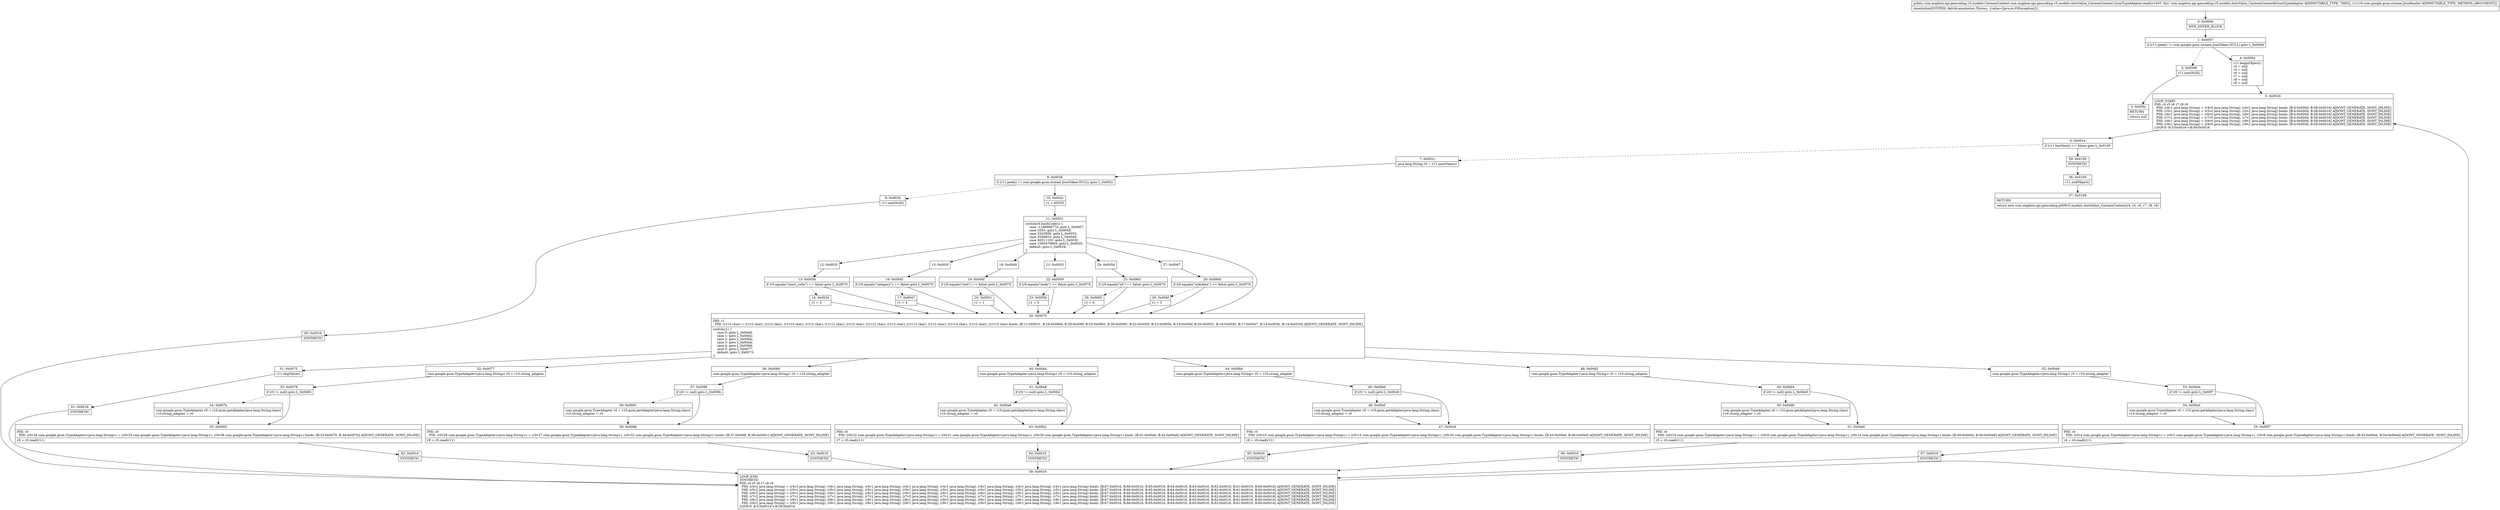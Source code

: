 digraph "CFG forcom.mapbox.api.geocoding.v5.models.AutoValue_CarmenContext.GsonTypeAdapter.read(Lcom\/google\/gson\/stream\/JsonReader;)Lcom\/mapbox\/api\/geocoding\/v5\/models\/CarmenContext;" {
Node_0 [shape=record,label="{0\:\ 0x0000|MTH_ENTER_BLOCK\l}"];
Node_1 [shape=record,label="{1\:\ 0x0007|if (r11.peek() != com.google.gson.stream.JsonToken.NULL) goto L_0x000d\l}"];
Node_2 [shape=record,label="{2\:\ 0x0009|r11.nextNull()\l}"];
Node_3 [shape=record,label="{3\:\ 0x000c|RETURN\l|return null\l}"];
Node_4 [shape=record,label="{4\:\ 0x000d|r11.beginObject()\lr4 = null\lr5 = null\lr6 = null\lr7 = null\lr8 = null\lr9 = null\l}"];
Node_5 [shape=record,label="{5\:\ 0x0016|LOOP_START\lPHI: r4 r5 r6 r7 r8 r9 \l  PHI: (r4v1 java.lang.String) = (r4v0 java.lang.String), (r4v2 java.lang.String) binds: [B:4:0x000d, B:58:0x0016] A[DONT_GENERATE, DONT_INLINE]\l  PHI: (r5v1 java.lang.String) = (r5v0 java.lang.String), (r5v2 java.lang.String) binds: [B:4:0x000d, B:58:0x0016] A[DONT_GENERATE, DONT_INLINE]\l  PHI: (r6v1 java.lang.String) = (r6v0 java.lang.String), (r6v2 java.lang.String) binds: [B:4:0x000d, B:58:0x0016] A[DONT_GENERATE, DONT_INLINE]\l  PHI: (r7v1 java.lang.String) = (r7v0 java.lang.String), (r7v2 java.lang.String) binds: [B:4:0x000d, B:58:0x0016] A[DONT_GENERATE, DONT_INLINE]\l  PHI: (r8v1 java.lang.String) = (r8v0 java.lang.String), (r8v2 java.lang.String) binds: [B:4:0x000d, B:58:0x0016] A[DONT_GENERATE, DONT_INLINE]\l  PHI: (r9v1 java.lang.String) = (r9v0 java.lang.String), (r9v2 java.lang.String) binds: [B:4:0x000d, B:58:0x0016] A[DONT_GENERATE, DONT_INLINE]\lLOOP:0: B:5:0x0016\-\>B:58:0x0016\l}"];
Node_6 [shape=record,label="{6\:\ 0x001a|if (r11.hasNext() == false) goto L_0x0100\l}"];
Node_7 [shape=record,label="{7\:\ 0x001c|java.lang.String r0 = r11.nextName()\l}"];
Node_8 [shape=record,label="{8\:\ 0x0026|if (r11.peek() != com.google.gson.stream.JsonToken.NULL) goto L_0x002c\l}"];
Node_9 [shape=record,label="{9\:\ 0x0028|r11.nextNull()\l}"];
Node_10 [shape=record,label="{10\:\ 0x002c|r1 = 65535\l}"];
Node_11 [shape=record,label="{11\:\ 0x0031|switch(r0.hashCode()) \{\l    case \-1196996774: goto L_0x0067;\l    case 3355: goto L_0x005d;\l    case 3343858: goto L_0x0053;\l    case 3556653: goto L_0x0049;\l    case 50511102: goto L_0x003f;\l    case 1565478864: goto L_0x0035;\l    default: goto L_0x0034;\l\}\l}"];
Node_12 [shape=record,label="{12\:\ 0x0035}"];
Node_13 [shape=record,label="{13\:\ 0x003b|if (r0.equals(\"short_code\") == false) goto L_0x0070\l}"];
Node_14 [shape=record,label="{14\:\ 0x003d|r1 = 2\l}"];
Node_15 [shape=record,label="{15\:\ 0x003f}"];
Node_16 [shape=record,label="{16\:\ 0x0045|if (r0.equals(\"category\") == false) goto L_0x0070\l}"];
Node_17 [shape=record,label="{17\:\ 0x0047|r1 = 4\l}"];
Node_18 [shape=record,label="{18\:\ 0x0049}"];
Node_19 [shape=record,label="{19\:\ 0x004f|if (r0.equals(\"text\") == false) goto L_0x0070\l}"];
Node_20 [shape=record,label="{20\:\ 0x0051|r1 = 1\l}"];
Node_21 [shape=record,label="{21\:\ 0x0053}"];
Node_22 [shape=record,label="{22\:\ 0x0059|if (r0.equals(\"maki\") == false) goto L_0x0070\l}"];
Node_23 [shape=record,label="{23\:\ 0x005b|r1 = 5\l}"];
Node_24 [shape=record,label="{24\:\ 0x005d}"];
Node_25 [shape=record,label="{25\:\ 0x0063|if (r0.equals(\"id\") == false) goto L_0x0070\l}"];
Node_26 [shape=record,label="{26\:\ 0x0065|r1 = 0\l}"];
Node_27 [shape=record,label="{27\:\ 0x0067}"];
Node_28 [shape=record,label="{28\:\ 0x006d|if (r0.equals(\"wikidata\") == false) goto L_0x0070\l}"];
Node_29 [shape=record,label="{29\:\ 0x006f|r1 = 3\l}"];
Node_30 [shape=record,label="{30\:\ 0x0070|PHI: r1 \l  PHI: (r1v3 char) = (r1v2 char), (r1v2 char), (r1v10 char), (r1v2 char), (r1v11 char), (r1v2 char), (r1v12 char), (r1v2 char), (r1v13 char), (r1v2 char), (r1v14 char), (r1v2 char), (r1v15 char) binds: [B:11:0x0031, B:28:0x006d, B:29:0x006f, B:25:0x0063, B:26:0x0065, B:22:0x0059, B:23:0x005b, B:19:0x004f, B:20:0x0051, B:16:0x0045, B:17:0x0047, B:13:0x003b, B:14:0x003d] A[DONT_GENERATE, DONT_INLINE]\l|switch(r1) \{\l    case 0: goto L_0x00e9;\l    case 1: goto L_0x00d2;\l    case 2: goto L_0x00bb;\l    case 3: goto L_0x00a4;\l    case 4: goto L_0x008d;\l    case 5: goto L_0x0077;\l    default: goto L_0x0073;\l\}\l}"];
Node_31 [shape=record,label="{31\:\ 0x0073|r11.skipValue()\l}"];
Node_32 [shape=record,label="{32\:\ 0x0077|com.google.gson.TypeAdapter\<java.lang.String\> r0 = r10.string_adapter\l}"];
Node_33 [shape=record,label="{33\:\ 0x0079|if (r0 != null) goto L_0x0085\l}"];
Node_34 [shape=record,label="{34\:\ 0x007b|com.google.gson.TypeAdapter r0 = r10.gson.getAdapter(java.lang.String.class)\lr10.string_adapter = r0\l}"];
Node_35 [shape=record,label="{35\:\ 0x0085|PHI: r0 \l  PHI: (r0v34 com.google.gson.TypeAdapter\<java.lang.String\>) = (r0v33 com.google.gson.TypeAdapter\<java.lang.String\>), (r0v38 com.google.gson.TypeAdapter\<java.lang.String\>) binds: [B:33:0x0079, B:34:0x007b] A[DONT_GENERATE, DONT_INLINE]\l|r9 = r0.read(r11)\l}"];
Node_36 [shape=record,label="{36\:\ 0x008d|com.google.gson.TypeAdapter\<java.lang.String\> r0 = r10.string_adapter\l}"];
Node_37 [shape=record,label="{37\:\ 0x008f|if (r0 != null) goto L_0x009b\l}"];
Node_38 [shape=record,label="{38\:\ 0x0091|com.google.gson.TypeAdapter r0 = r10.gson.getAdapter(java.lang.String.class)\lr10.string_adapter = r0\l}"];
Node_39 [shape=record,label="{39\:\ 0x009b|PHI: r0 \l  PHI: (r0v28 com.google.gson.TypeAdapter\<java.lang.String\>) = (r0v27 com.google.gson.TypeAdapter\<java.lang.String\>), (r0v32 com.google.gson.TypeAdapter\<java.lang.String\>) binds: [B:37:0x008f, B:38:0x0091] A[DONT_GENERATE, DONT_INLINE]\l|r8 = r0.read(r11)\l}"];
Node_40 [shape=record,label="{40\:\ 0x00a4|com.google.gson.TypeAdapter\<java.lang.String\> r0 = r10.string_adapter\l}"];
Node_41 [shape=record,label="{41\:\ 0x00a6|if (r0 != null) goto L_0x00b2\l}"];
Node_42 [shape=record,label="{42\:\ 0x00a8|com.google.gson.TypeAdapter r0 = r10.gson.getAdapter(java.lang.String.class)\lr10.string_adapter = r0\l}"];
Node_43 [shape=record,label="{43\:\ 0x00b2|PHI: r0 \l  PHI: (r0v22 com.google.gson.TypeAdapter\<java.lang.String\>) = (r0v21 com.google.gson.TypeAdapter\<java.lang.String\>), (r0v26 com.google.gson.TypeAdapter\<java.lang.String\>) binds: [B:41:0x00a6, B:42:0x00a8] A[DONT_GENERATE, DONT_INLINE]\l|r7 = r0.read(r11)\l}"];
Node_44 [shape=record,label="{44\:\ 0x00bb|com.google.gson.TypeAdapter\<java.lang.String\> r0 = r10.string_adapter\l}"];
Node_45 [shape=record,label="{45\:\ 0x00bd|if (r0 != null) goto L_0x00c9\l}"];
Node_46 [shape=record,label="{46\:\ 0x00bf|com.google.gson.TypeAdapter r0 = r10.gson.getAdapter(java.lang.String.class)\lr10.string_adapter = r0\l}"];
Node_47 [shape=record,label="{47\:\ 0x00c9|PHI: r0 \l  PHI: (r0v16 com.google.gson.TypeAdapter\<java.lang.String\>) = (r0v15 com.google.gson.TypeAdapter\<java.lang.String\>), (r0v20 com.google.gson.TypeAdapter\<java.lang.String\>) binds: [B:45:0x00bd, B:46:0x00bf] A[DONT_GENERATE, DONT_INLINE]\l|r6 = r0.read(r11)\l}"];
Node_48 [shape=record,label="{48\:\ 0x00d2|com.google.gson.TypeAdapter\<java.lang.String\> r0 = r10.string_adapter\l}"];
Node_49 [shape=record,label="{49\:\ 0x00d4|if (r0 != null) goto L_0x00e0\l}"];
Node_50 [shape=record,label="{50\:\ 0x00d6|com.google.gson.TypeAdapter r0 = r10.gson.getAdapter(java.lang.String.class)\lr10.string_adapter = r0\l}"];
Node_51 [shape=record,label="{51\:\ 0x00e0|PHI: r0 \l  PHI: (r0v10 com.google.gson.TypeAdapter\<java.lang.String\>) = (r0v9 com.google.gson.TypeAdapter\<java.lang.String\>), (r0v14 com.google.gson.TypeAdapter\<java.lang.String\>) binds: [B:49:0x00d4, B:50:0x00d6] A[DONT_GENERATE, DONT_INLINE]\l|r5 = r0.read(r11)\l}"];
Node_52 [shape=record,label="{52\:\ 0x00e9|com.google.gson.TypeAdapter\<java.lang.String\> r0 = r10.string_adapter\l}"];
Node_53 [shape=record,label="{53\:\ 0x00eb|if (r0 != null) goto L_0x00f7\l}"];
Node_54 [shape=record,label="{54\:\ 0x00ed|com.google.gson.TypeAdapter r0 = r10.gson.getAdapter(java.lang.String.class)\lr10.string_adapter = r0\l}"];
Node_55 [shape=record,label="{55\:\ 0x00f7|PHI: r0 \l  PHI: (r0v4 com.google.gson.TypeAdapter\<java.lang.String\>) = (r0v3 com.google.gson.TypeAdapter\<java.lang.String\>), (r0v8 com.google.gson.TypeAdapter\<java.lang.String\>) binds: [B:53:0x00eb, B:54:0x00ed] A[DONT_GENERATE, DONT_INLINE]\l|r4 = r0.read(r11)\l}"];
Node_56 [shape=record,label="{56\:\ 0x0100|r11.endObject()\l}"];
Node_57 [shape=record,label="{57\:\ 0x0109|RETURN\l|return new com.mapbox.api.geocoding.p009v5.models.AutoValue_CarmenContext(r4, r5, r6, r7, r8, r9)\l}"];
Node_58 [shape=record,label="{58\:\ 0x0016|LOOP_END\lSYNTHETIC\lPHI: r4 r5 r6 r7 r8 r9 \l  PHI: (r4v2 java.lang.String) = (r4v3 java.lang.String), (r4v1 java.lang.String), (r4v1 java.lang.String), (r4v1 java.lang.String), (r4v1 java.lang.String), (r4v1 java.lang.String), (r4v1 java.lang.String), (r4v1 java.lang.String) binds: [B:67:0x0016, B:66:0x0016, B:65:0x0016, B:64:0x0016, B:63:0x0016, B:62:0x0016, B:61:0x0016, B:60:0x0016] A[DONT_GENERATE, DONT_INLINE]\l  PHI: (r5v2 java.lang.String) = (r5v1 java.lang.String), (r5v3 java.lang.String), (r5v1 java.lang.String), (r5v1 java.lang.String), (r5v1 java.lang.String), (r5v1 java.lang.String), (r5v1 java.lang.String), (r5v1 java.lang.String) binds: [B:67:0x0016, B:66:0x0016, B:65:0x0016, B:64:0x0016, B:63:0x0016, B:62:0x0016, B:61:0x0016, B:60:0x0016] A[DONT_GENERATE, DONT_INLINE]\l  PHI: (r6v2 java.lang.String) = (r6v1 java.lang.String), (r6v1 java.lang.String), (r6v3 java.lang.String), (r6v1 java.lang.String), (r6v1 java.lang.String), (r6v1 java.lang.String), (r6v1 java.lang.String), (r6v1 java.lang.String) binds: [B:67:0x0016, B:66:0x0016, B:65:0x0016, B:64:0x0016, B:63:0x0016, B:62:0x0016, B:61:0x0016, B:60:0x0016] A[DONT_GENERATE, DONT_INLINE]\l  PHI: (r7v2 java.lang.String) = (r7v1 java.lang.String), (r7v1 java.lang.String), (r7v1 java.lang.String), (r7v3 java.lang.String), (r7v1 java.lang.String), (r7v1 java.lang.String), (r7v1 java.lang.String), (r7v1 java.lang.String) binds: [B:67:0x0016, B:66:0x0016, B:65:0x0016, B:64:0x0016, B:63:0x0016, B:62:0x0016, B:61:0x0016, B:60:0x0016] A[DONT_GENERATE, DONT_INLINE]\l  PHI: (r8v2 java.lang.String) = (r8v1 java.lang.String), (r8v1 java.lang.String), (r8v1 java.lang.String), (r8v1 java.lang.String), (r8v3 java.lang.String), (r8v1 java.lang.String), (r8v1 java.lang.String), (r8v1 java.lang.String) binds: [B:67:0x0016, B:66:0x0016, B:65:0x0016, B:64:0x0016, B:63:0x0016, B:62:0x0016, B:61:0x0016, B:60:0x0016] A[DONT_GENERATE, DONT_INLINE]\l  PHI: (r9v2 java.lang.String) = (r9v1 java.lang.String), (r9v1 java.lang.String), (r9v1 java.lang.String), (r9v1 java.lang.String), (r9v1 java.lang.String), (r9v3 java.lang.String), (r9v1 java.lang.String), (r9v1 java.lang.String) binds: [B:67:0x0016, B:66:0x0016, B:65:0x0016, B:64:0x0016, B:63:0x0016, B:62:0x0016, B:61:0x0016, B:60:0x0016] A[DONT_GENERATE, DONT_INLINE]\lLOOP:0: B:5:0x0016\-\>B:58:0x0016\l}"];
Node_59 [shape=record,label="{59\:\ 0x0100|SYNTHETIC\l}"];
Node_60 [shape=record,label="{60\:\ 0x0016|SYNTHETIC\l}"];
Node_61 [shape=record,label="{61\:\ 0x0016|SYNTHETIC\l}"];
Node_62 [shape=record,label="{62\:\ 0x0016|SYNTHETIC\l}"];
Node_63 [shape=record,label="{63\:\ 0x0016|SYNTHETIC\l}"];
Node_64 [shape=record,label="{64\:\ 0x0016|SYNTHETIC\l}"];
Node_65 [shape=record,label="{65\:\ 0x0016|SYNTHETIC\l}"];
Node_66 [shape=record,label="{66\:\ 0x0016|SYNTHETIC\l}"];
Node_67 [shape=record,label="{67\:\ 0x0016|SYNTHETIC\l}"];
MethodNode[shape=record,label="{public com.mapbox.api.geocoding.v5.models.CarmenContext com.mapbox.api.geocoding.v5.models.AutoValue_CarmenContext.GsonTypeAdapter.read((r10v0 'this' com.mapbox.api.geocoding.v5.models.AutoValue_CarmenContext$GsonTypeAdapter A[IMMUTABLE_TYPE, THIS]), (r11v0 com.google.gson.stream.JsonReader A[IMMUTABLE_TYPE, METHOD_ARGUMENT]))  | Annotation[SYSTEM, dalvik.annotation.Throws, \{value=[java.io.IOException]\}]\l}"];
MethodNode -> Node_0;
Node_0 -> Node_1;
Node_1 -> Node_2[style=dashed];
Node_1 -> Node_4;
Node_2 -> Node_3;
Node_4 -> Node_5;
Node_5 -> Node_6;
Node_6 -> Node_7[style=dashed];
Node_6 -> Node_59;
Node_7 -> Node_8;
Node_8 -> Node_9[style=dashed];
Node_8 -> Node_10;
Node_9 -> Node_60;
Node_10 -> Node_11;
Node_11 -> Node_12;
Node_11 -> Node_15;
Node_11 -> Node_18;
Node_11 -> Node_21;
Node_11 -> Node_24;
Node_11 -> Node_27;
Node_11 -> Node_30;
Node_12 -> Node_13;
Node_13 -> Node_14[style=dashed];
Node_13 -> Node_30;
Node_14 -> Node_30;
Node_15 -> Node_16;
Node_16 -> Node_17[style=dashed];
Node_16 -> Node_30;
Node_17 -> Node_30;
Node_18 -> Node_19;
Node_19 -> Node_20[style=dashed];
Node_19 -> Node_30;
Node_20 -> Node_30;
Node_21 -> Node_22;
Node_22 -> Node_23[style=dashed];
Node_22 -> Node_30;
Node_23 -> Node_30;
Node_24 -> Node_25;
Node_25 -> Node_26[style=dashed];
Node_25 -> Node_30;
Node_26 -> Node_30;
Node_27 -> Node_28;
Node_28 -> Node_29[style=dashed];
Node_28 -> Node_30;
Node_29 -> Node_30;
Node_30 -> Node_31;
Node_30 -> Node_32;
Node_30 -> Node_36;
Node_30 -> Node_40;
Node_30 -> Node_44;
Node_30 -> Node_48;
Node_30 -> Node_52;
Node_31 -> Node_61;
Node_32 -> Node_33;
Node_33 -> Node_34[style=dashed];
Node_33 -> Node_35;
Node_34 -> Node_35;
Node_35 -> Node_62;
Node_36 -> Node_37;
Node_37 -> Node_38[style=dashed];
Node_37 -> Node_39;
Node_38 -> Node_39;
Node_39 -> Node_63;
Node_40 -> Node_41;
Node_41 -> Node_42[style=dashed];
Node_41 -> Node_43;
Node_42 -> Node_43;
Node_43 -> Node_64;
Node_44 -> Node_45;
Node_45 -> Node_46[style=dashed];
Node_45 -> Node_47;
Node_46 -> Node_47;
Node_47 -> Node_65;
Node_48 -> Node_49;
Node_49 -> Node_50[style=dashed];
Node_49 -> Node_51;
Node_50 -> Node_51;
Node_51 -> Node_66;
Node_52 -> Node_53;
Node_53 -> Node_54[style=dashed];
Node_53 -> Node_55;
Node_54 -> Node_55;
Node_55 -> Node_67;
Node_56 -> Node_57;
Node_58 -> Node_5;
Node_59 -> Node_56;
Node_60 -> Node_58;
Node_61 -> Node_58;
Node_62 -> Node_58;
Node_63 -> Node_58;
Node_64 -> Node_58;
Node_65 -> Node_58;
Node_66 -> Node_58;
Node_67 -> Node_58;
}

